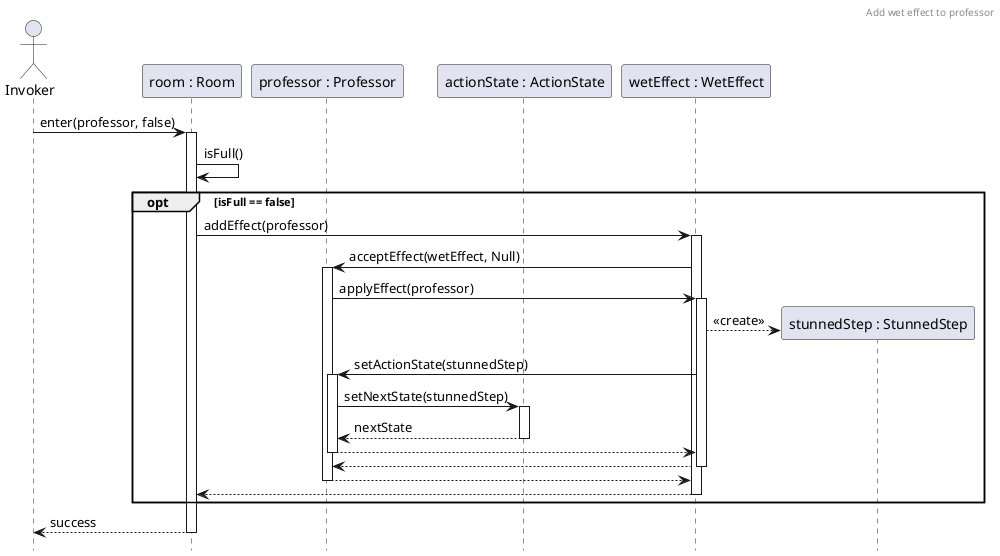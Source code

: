 @startuml WetEffectProfessor
header Add wet effect to professor
hide footbox

actor Controller as "Invoker"
participant Room as "room : Room"
participant Actor as "professor : Professor"
participant State as "actionState : ActionState"
participant WetEffect as "wetEffect : WetEffect"

Controller -> Room ++: enter(professor, false)

Room -> Room : isFull()

opt isFull == false
    Room -> WetEffect ++: addEffect(professor)
    WetEffect -> Actor++: acceptEffect(wetEffect, Null)
    Actor -> WetEffect++: applyEffect(professor)

    create StunnedStep as "stunnedStep : StunnedStep"
    WetEffect --> StunnedStep: <<create>>
    WetEffect -> Actor++: setActionState(stunnedStep)
    Actor -> State ++ : setNextState(stunnedStep)
    return nextState
    return
    return
    return
    return
end

return success

@enduml